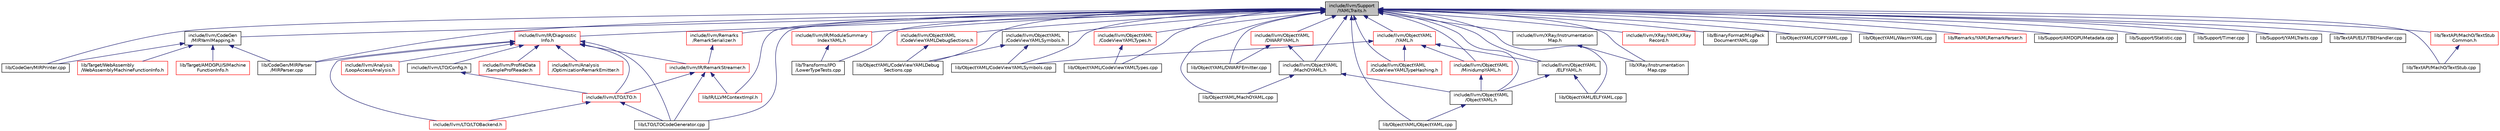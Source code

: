 digraph "include/llvm/Support/YAMLTraits.h"
{
 // LATEX_PDF_SIZE
  bgcolor="transparent";
  edge [fontname="Helvetica",fontsize="10",labelfontname="Helvetica",labelfontsize="10"];
  node [fontname="Helvetica",fontsize="10",shape="box"];
  Node1 [label="include/llvm/Support\l/YAMLTraits.h",height=0.2,width=0.4,color="black", fillcolor="grey75", style="filled", fontcolor="black",tooltip=" "];
  Node1 -> Node2 [dir="back",color="midnightblue",fontsize="10",style="solid",fontname="Helvetica"];
  Node2 [label="include/llvm/CodeGen\l/MIRYamlMapping.h",height=0.2,width=0.4,color="black",URL="$MIRYamlMapping_8h.html",tooltip=" "];
  Node2 -> Node3 [dir="back",color="midnightblue",fontsize="10",style="solid",fontname="Helvetica"];
  Node3 [label="lib/CodeGen/MIRParser\l/MIRParser.cpp",height=0.2,width=0.4,color="black",URL="$MIRParser_8cpp.html",tooltip=" "];
  Node2 -> Node4 [dir="back",color="midnightblue",fontsize="10",style="solid",fontname="Helvetica"];
  Node4 [label="lib/CodeGen/MIRPrinter.cpp",height=0.2,width=0.4,color="black",URL="$MIRPrinter_8cpp.html",tooltip=" "];
  Node2 -> Node5 [dir="back",color="midnightblue",fontsize="10",style="solid",fontname="Helvetica"];
  Node5 [label="lib/Target/AMDGPU/SIMachine\lFunctionInfo.h",height=0.2,width=0.4,color="red",URL="$SIMachineFunctionInfo_8h.html",tooltip=" "];
  Node2 -> Node34 [dir="back",color="midnightblue",fontsize="10",style="solid",fontname="Helvetica"];
  Node34 [label="lib/Target/WebAssembly\l/WebAssemblyMachineFunctionInfo.h",height=0.2,width=0.4,color="red",URL="$WebAssemblyMachineFunctionInfo_8h.html",tooltip="This file declares WebAssembly-specific per-machine-function information."];
  Node1 -> Node61 [dir="back",color="midnightblue",fontsize="10",style="solid",fontname="Helvetica"];
  Node61 [label="include/llvm/IR/Diagnostic\lInfo.h",height=0.2,width=0.4,color="red",URL="$DiagnosticInfo_8h.html",tooltip=" "];
  Node61 -> Node62 [dir="back",color="midnightblue",fontsize="10",style="solid",fontname="Helvetica"];
  Node62 [label="include/llvm/Analysis\l/LoopAccessAnalysis.h",height=0.2,width=0.4,color="red",URL="$LoopAccessAnalysis_8h.html",tooltip=" "];
  Node61 -> Node148 [dir="back",color="midnightblue",fontsize="10",style="solid",fontname="Helvetica"];
  Node148 [label="include/llvm/Analysis\l/OptimizationRemarkEmitter.h",height=0.2,width=0.4,color="red",URL="$OptimizationRemarkEmitter_8h.html",tooltip=" "];
  Node61 -> Node223 [dir="back",color="midnightblue",fontsize="10",style="solid",fontname="Helvetica"];
  Node223 [label="include/llvm/IR/RemarkStreamer.h",height=0.2,width=0.4,color="red",URL="$RemarkStreamer_8h.html",tooltip=" "];
  Node223 -> Node224 [dir="back",color="midnightblue",fontsize="10",style="solid",fontname="Helvetica"];
  Node224 [label="include/llvm/LTO/LTO.h",height=0.2,width=0.4,color="red",URL="$LTO_8h.html",tooltip=" "];
  Node224 -> Node227 [dir="back",color="midnightblue",fontsize="10",style="solid",fontname="Helvetica"];
  Node227 [label="include/llvm/LTO/LTOBackend.h",height=0.2,width=0.4,color="red",URL="$LTOBackend_8h.html",tooltip=" "];
  Node224 -> Node231 [dir="back",color="midnightblue",fontsize="10",style="solid",fontname="Helvetica"];
  Node231 [label="lib/LTO/LTOCodeGenerator.cpp",height=0.2,width=0.4,color="black",URL="$LTOCodeGenerator_8cpp.html",tooltip=" "];
  Node223 -> Node236 [dir="back",color="midnightblue",fontsize="10",style="solid",fontname="Helvetica"];
  Node236 [label="lib/IR/LLVMContextImpl.h",height=0.2,width=0.4,color="red",URL="$LLVMContextImpl_8h.html",tooltip=" "];
  Node223 -> Node231 [dir="back",color="midnightblue",fontsize="10",style="solid",fontname="Helvetica"];
  Node61 -> Node251 [dir="back",color="midnightblue",fontsize="10",style="solid",fontname="Helvetica"];
  Node251 [label="include/llvm/LTO/Config.h",height=0.2,width=0.4,color="black",URL="$Config_8h.html",tooltip=" "];
  Node251 -> Node224 [dir="back",color="midnightblue",fontsize="10",style="solid",fontname="Helvetica"];
  Node61 -> Node224 [dir="back",color="midnightblue",fontsize="10",style="solid",fontname="Helvetica"];
  Node61 -> Node227 [dir="back",color="midnightblue",fontsize="10",style="solid",fontname="Helvetica"];
  Node61 -> Node252 [dir="back",color="midnightblue",fontsize="10",style="solid",fontname="Helvetica"];
  Node252 [label="include/llvm/ProfileData\l/SampleProfReader.h",height=0.2,width=0.4,color="red",URL="$SampleProfReader_8h.html",tooltip=" "];
  Node61 -> Node3 [dir="back",color="midnightblue",fontsize="10",style="solid",fontname="Helvetica"];
  Node61 -> Node231 [dir="back",color="midnightblue",fontsize="10",style="solid",fontname="Helvetica"];
  Node1 -> Node270 [dir="back",color="midnightblue",fontsize="10",style="solid",fontname="Helvetica"];
  Node270 [label="include/llvm/IR/ModuleSummary\lIndexYAML.h",height=0.2,width=0.4,color="red",URL="$ModuleSummaryIndexYAML_8h.html",tooltip=" "];
  Node270 -> Node271 [dir="back",color="midnightblue",fontsize="10",style="solid",fontname="Helvetica"];
  Node271 [label="lib/Transforms/IPO\l/LowerTypeTests.cpp",height=0.2,width=0.4,color="black",URL="$LowerTypeTests_8cpp.html",tooltip=" "];
  Node1 -> Node272 [dir="back",color="midnightblue",fontsize="10",style="solid",fontname="Helvetica"];
  Node272 [label="include/llvm/ObjectYAML\l/CodeViewYAMLDebugSections.h",height=0.2,width=0.4,color="red",URL="$CodeViewYAMLDebugSections_8h.html",tooltip=" "];
  Node272 -> Node277 [dir="back",color="midnightblue",fontsize="10",style="solid",fontname="Helvetica"];
  Node277 [label="lib/ObjectYAML/CodeViewYAMLDebug\lSections.cpp",height=0.2,width=0.4,color="black",URL="$CodeViewYAMLDebugSections_8cpp.html",tooltip=" "];
  Node1 -> Node278 [dir="back",color="midnightblue",fontsize="10",style="solid",fontname="Helvetica"];
  Node278 [label="include/llvm/ObjectYAML\l/CodeViewYAMLSymbols.h",height=0.2,width=0.4,color="black",URL="$CodeViewYAMLSymbols_8h.html",tooltip=" "];
  Node278 -> Node277 [dir="back",color="midnightblue",fontsize="10",style="solid",fontname="Helvetica"];
  Node278 -> Node279 [dir="back",color="midnightblue",fontsize="10",style="solid",fontname="Helvetica"];
  Node279 [label="lib/ObjectYAML/CodeViewYAMLSymbols.cpp",height=0.2,width=0.4,color="black",URL="$CodeViewYAMLSymbols_8cpp.html",tooltip=" "];
  Node1 -> Node280 [dir="back",color="midnightblue",fontsize="10",style="solid",fontname="Helvetica"];
  Node280 [label="include/llvm/ObjectYAML\l/CodeViewYAMLTypeHashing.h",height=0.2,width=0.4,color="red",URL="$CodeViewYAMLTypeHashing_8h.html",tooltip=" "];
  Node1 -> Node282 [dir="back",color="midnightblue",fontsize="10",style="solid",fontname="Helvetica"];
  Node282 [label="include/llvm/ObjectYAML\l/CodeViewYAMLTypes.h",height=0.2,width=0.4,color="red",URL="$CodeViewYAMLTypes_8h.html",tooltip=" "];
  Node282 -> Node283 [dir="back",color="midnightblue",fontsize="10",style="solid",fontname="Helvetica"];
  Node283 [label="lib/ObjectYAML/CodeViewYAMLTypes.cpp",height=0.2,width=0.4,color="black",URL="$CodeViewYAMLTypes_8cpp.html",tooltip=" "];
  Node1 -> Node284 [dir="back",color="midnightblue",fontsize="10",style="solid",fontname="Helvetica"];
  Node284 [label="include/llvm/ObjectYAML\l/DWARFYAML.h",height=0.2,width=0.4,color="red",URL="$DWARFYAML_8h.html",tooltip="This file declares classes for handling the YAML representation of DWARF Debug Info."];
  Node284 -> Node285 [dir="back",color="midnightblue",fontsize="10",style="solid",fontname="Helvetica"];
  Node285 [label="include/llvm/ObjectYAML\l/MachOYAML.h",height=0.2,width=0.4,color="black",URL="$MachOYAML_8h.html",tooltip="This file declares classes for handling the YAML representation of Mach-O."];
  Node285 -> Node274 [dir="back",color="midnightblue",fontsize="10",style="solid",fontname="Helvetica"];
  Node274 [label="include/llvm/ObjectYAML\l/ObjectYAML.h",height=0.2,width=0.4,color="black",URL="$ObjectYAML_8h.html",tooltip=" "];
  Node274 -> Node275 [dir="back",color="midnightblue",fontsize="10",style="solid",fontname="Helvetica"];
  Node275 [label="lib/ObjectYAML/ObjectYAML.cpp",height=0.2,width=0.4,color="black",URL="$ObjectYAML_8cpp.html",tooltip=" "];
  Node285 -> Node286 [dir="back",color="midnightblue",fontsize="10",style="solid",fontname="Helvetica"];
  Node286 [label="lib/ObjectYAML/MachOYAML.cpp",height=0.2,width=0.4,color="black",URL="$MachOYAML_8cpp.html",tooltip=" "];
  Node284 -> Node287 [dir="back",color="midnightblue",fontsize="10",style="solid",fontname="Helvetica"];
  Node287 [label="lib/ObjectYAML/DWARFEmitter.cpp",height=0.2,width=0.4,color="black",URL="$DWARFEmitter_8cpp.html",tooltip="The DWARF component of yaml2obj."];
  Node1 -> Node290 [dir="back",color="midnightblue",fontsize="10",style="solid",fontname="Helvetica"];
  Node290 [label="include/llvm/ObjectYAML\l/ELFYAML.h",height=0.2,width=0.4,color="black",URL="$ELFYAML_8h.html",tooltip="This file declares classes for handling the YAML representation of ELF."];
  Node290 -> Node274 [dir="back",color="midnightblue",fontsize="10",style="solid",fontname="Helvetica"];
  Node290 -> Node291 [dir="back",color="midnightblue",fontsize="10",style="solid",fontname="Helvetica"];
  Node291 [label="lib/ObjectYAML/ELFYAML.cpp",height=0.2,width=0.4,color="black",URL="$ELFYAML_8cpp.html",tooltip=" "];
  Node1 -> Node285 [dir="back",color="midnightblue",fontsize="10",style="solid",fontname="Helvetica"];
  Node1 -> Node292 [dir="back",color="midnightblue",fontsize="10",style="solid",fontname="Helvetica"];
  Node292 [label="include/llvm/ObjectYAML\l/MinidumpYAML.h",height=0.2,width=0.4,color="red",URL="$MinidumpYAML_8h.html",tooltip=" "];
  Node292 -> Node274 [dir="back",color="midnightblue",fontsize="10",style="solid",fontname="Helvetica"];
  Node1 -> Node274 [dir="back",color="midnightblue",fontsize="10",style="solid",fontname="Helvetica"];
  Node1 -> Node294 [dir="back",color="midnightblue",fontsize="10",style="solid",fontname="Helvetica"];
  Node294 [label="include/llvm/ObjectYAML\l/YAML.h",height=0.2,width=0.4,color="red",URL="$YAML_8h.html",tooltip=" "];
  Node294 -> Node280 [dir="back",color="midnightblue",fontsize="10",style="solid",fontname="Helvetica"];
  Node294 -> Node290 [dir="back",color="midnightblue",fontsize="10",style="solid",fontname="Helvetica"];
  Node294 -> Node292 [dir="back",color="midnightblue",fontsize="10",style="solid",fontname="Helvetica"];
  Node294 -> Node279 [dir="back",color="midnightblue",fontsize="10",style="solid",fontname="Helvetica"];
  Node1 -> Node300 [dir="back",color="midnightblue",fontsize="10",style="solid",fontname="Helvetica"];
  Node300 [label="include/llvm/Remarks\l/RemarkSerializer.h",height=0.2,width=0.4,color="red",URL="$RemarkSerializer_8h.html",tooltip=" "];
  Node300 -> Node223 [dir="back",color="midnightblue",fontsize="10",style="solid",fontname="Helvetica"];
  Node1 -> Node302 [dir="back",color="midnightblue",fontsize="10",style="solid",fontname="Helvetica"];
  Node302 [label="include/llvm/XRay/Instrumentation\lMap.h",height=0.2,width=0.4,color="black",URL="$InstrumentationMap_8h.html",tooltip=" "];
  Node302 -> Node303 [dir="back",color="midnightblue",fontsize="10",style="solid",fontname="Helvetica"];
  Node303 [label="lib/XRay/Instrumentation\lMap.cpp",height=0.2,width=0.4,color="black",URL="$InstrumentationMap_8cpp.html",tooltip=" "];
  Node1 -> Node304 [dir="back",color="midnightblue",fontsize="10",style="solid",fontname="Helvetica"];
  Node304 [label="include/llvm/XRay/YAMLXRay\lRecord.h",height=0.2,width=0.4,color="red",URL="$YAMLXRayRecord_8h.html",tooltip=" "];
  Node1 -> Node306 [dir="back",color="midnightblue",fontsize="10",style="solid",fontname="Helvetica"];
  Node306 [label="lib/BinaryFormat/MsgPack\lDocumentYAML.cpp",height=0.2,width=0.4,color="black",URL="$MsgPackDocumentYAML_8cpp.html",tooltip=" "];
  Node1 -> Node3 [dir="back",color="midnightblue",fontsize="10",style="solid",fontname="Helvetica"];
  Node1 -> Node4 [dir="back",color="midnightblue",fontsize="10",style="solid",fontname="Helvetica"];
  Node1 -> Node236 [dir="back",color="midnightblue",fontsize="10",style="solid",fontname="Helvetica"];
  Node1 -> Node231 [dir="back",color="midnightblue",fontsize="10",style="solid",fontname="Helvetica"];
  Node1 -> Node276 [dir="back",color="midnightblue",fontsize="10",style="solid",fontname="Helvetica"];
  Node276 [label="lib/ObjectYAML/COFFYAML.cpp",height=0.2,width=0.4,color="black",URL="$COFFYAML_8cpp.html",tooltip=" "];
  Node1 -> Node277 [dir="back",color="midnightblue",fontsize="10",style="solid",fontname="Helvetica"];
  Node1 -> Node279 [dir="back",color="midnightblue",fontsize="10",style="solid",fontname="Helvetica"];
  Node1 -> Node283 [dir="back",color="midnightblue",fontsize="10",style="solid",fontname="Helvetica"];
  Node1 -> Node287 [dir="back",color="midnightblue",fontsize="10",style="solid",fontname="Helvetica"];
  Node1 -> Node291 [dir="back",color="midnightblue",fontsize="10",style="solid",fontname="Helvetica"];
  Node1 -> Node286 [dir="back",color="midnightblue",fontsize="10",style="solid",fontname="Helvetica"];
  Node1 -> Node275 [dir="back",color="midnightblue",fontsize="10",style="solid",fontname="Helvetica"];
  Node1 -> Node296 [dir="back",color="midnightblue",fontsize="10",style="solid",fontname="Helvetica"];
  Node296 [label="lib/ObjectYAML/WasmYAML.cpp",height=0.2,width=0.4,color="black",URL="$WasmYAML_8cpp.html",tooltip=" "];
  Node1 -> Node307 [dir="back",color="midnightblue",fontsize="10",style="solid",fontname="Helvetica"];
  Node307 [label="lib/Remarks/YAMLRemarkParser.h",height=0.2,width=0.4,color="red",URL="$YAMLRemarkParser_8h.html",tooltip=" "];
  Node1 -> Node310 [dir="back",color="midnightblue",fontsize="10",style="solid",fontname="Helvetica"];
  Node310 [label="lib/Support/AMDGPUMetadata.cpp",height=0.2,width=0.4,color="black",URL="$AMDGPUMetadata_8cpp.html",tooltip="AMDGPU metadata definitions and in-memory representations."];
  Node1 -> Node311 [dir="back",color="midnightblue",fontsize="10",style="solid",fontname="Helvetica"];
  Node311 [label="lib/Support/Statistic.cpp",height=0.2,width=0.4,color="black",URL="$Statistic_8cpp.html",tooltip=" "];
  Node1 -> Node312 [dir="back",color="midnightblue",fontsize="10",style="solid",fontname="Helvetica"];
  Node312 [label="lib/Support/Timer.cpp",height=0.2,width=0.4,color="black",URL="$Timer_8cpp.html",tooltip=" "];
  Node1 -> Node313 [dir="back",color="midnightblue",fontsize="10",style="solid",fontname="Helvetica"];
  Node313 [label="lib/Support/YAMLTraits.cpp",height=0.2,width=0.4,color="black",URL="$YAMLTraits_8cpp.html",tooltip=" "];
  Node1 -> Node314 [dir="back",color="midnightblue",fontsize="10",style="solid",fontname="Helvetica"];
  Node314 [label="lib/TextAPI/ELF/TBEHandler.cpp",height=0.2,width=0.4,color="black",URL="$TBEHandler_8cpp.html",tooltip=" "];
  Node1 -> Node315 [dir="back",color="midnightblue",fontsize="10",style="solid",fontname="Helvetica"];
  Node315 [label="lib/TextAPI/MachO/TextStub.cpp",height=0.2,width=0.4,color="black",URL="$TextStub_8cpp.html",tooltip=" "];
  Node1 -> Node316 [dir="back",color="midnightblue",fontsize="10",style="solid",fontname="Helvetica"];
  Node316 [label="lib/TextAPI/MachO/TextStub\lCommon.h",height=0.2,width=0.4,color="red",URL="$TextStubCommon_8h.html",tooltip=" "];
  Node316 -> Node315 [dir="back",color="midnightblue",fontsize="10",style="solid",fontname="Helvetica"];
  Node1 -> Node271 [dir="back",color="midnightblue",fontsize="10",style="solid",fontname="Helvetica"];
  Node1 -> Node303 [dir="back",color="midnightblue",fontsize="10",style="solid",fontname="Helvetica"];
}
